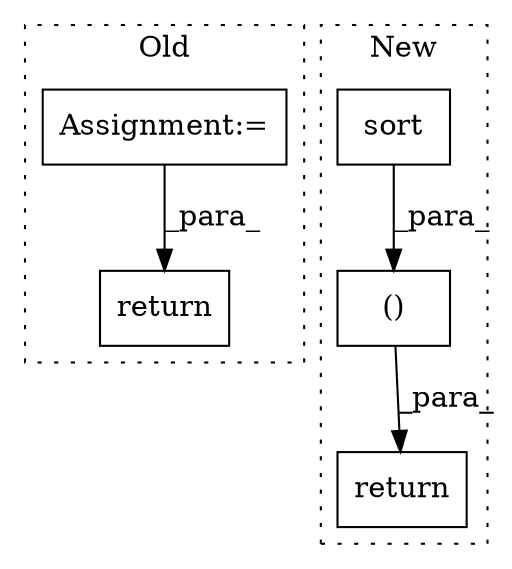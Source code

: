digraph G {
subgraph cluster0 {
1 [label="return" a="41" s="2478" l="7" shape="box"];
4 [label="Assignment:=" a="7" s="2351" l="32" shape="box"];
label = "Old";
style="dotted";
}
subgraph cluster1 {
2 [label="sort" a="32" s="2227,2254" l="5,1" shape="box"];
3 [label="return" a="41" s="2360" l="12" shape="box"];
5 [label="()" a="106" s="2372" l="42" shape="box"];
label = "New";
style="dotted";
}
2 -> 5 [label="_para_"];
4 -> 1 [label="_para_"];
5 -> 3 [label="_para_"];
}